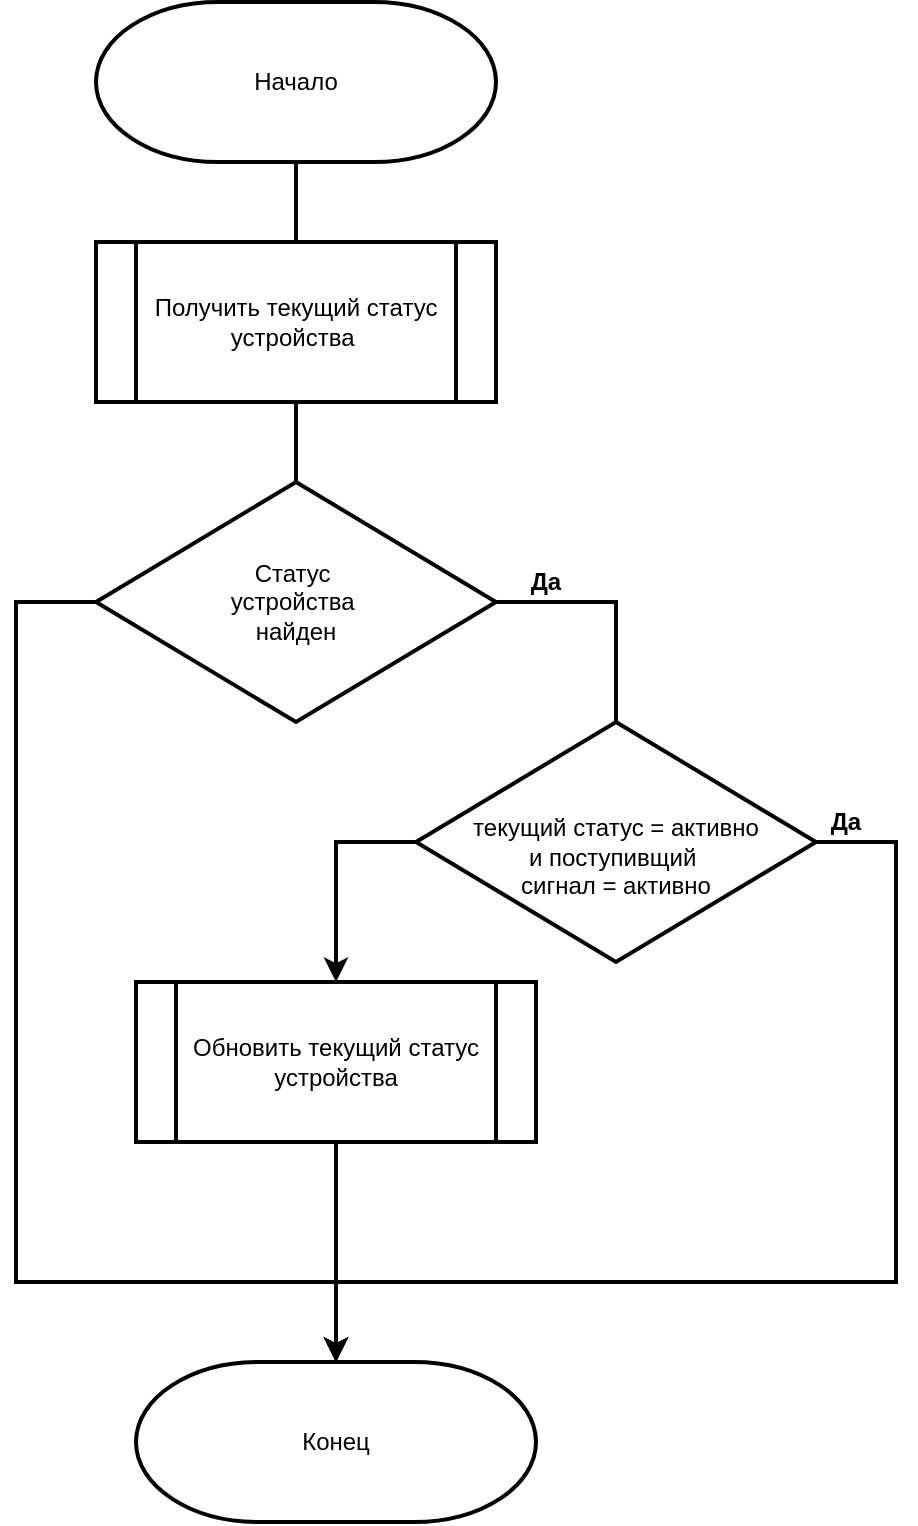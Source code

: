 <mxfile version="24.7.7">
  <diagram name="Страница — 1" id="s-ZJDxfMnJXYoUtvhI8z">
    <mxGraphModel dx="1122" dy="761" grid="1" gridSize="10" guides="1" tooltips="1" connect="1" arrows="1" fold="1" page="1" pageScale="1" pageWidth="827" pageHeight="1169" math="0" shadow="0">
      <root>
        <mxCell id="0" />
        <mxCell id="1" parent="0" />
        <mxCell id="3ae-N-7YaE51V6dqeBcd-1" value="Начало" style="strokeWidth=2;html=1;shape=mxgraph.flowchart.terminator;whiteSpace=wrap;" vertex="1" parent="1">
          <mxGeometry x="280" y="40" width="200" height="80" as="geometry" />
        </mxCell>
        <mxCell id="3ae-N-7YaE51V6dqeBcd-2" value="Получить текущий статус устройства&amp;nbsp;" style="shape=process;whiteSpace=wrap;html=1;backgroundOutline=1;strokeWidth=2;" vertex="1" parent="1">
          <mxGeometry x="280" y="160" width="200" height="80" as="geometry" />
        </mxCell>
        <mxCell id="3ae-N-7YaE51V6dqeBcd-4" value="Статус&amp;nbsp;&lt;div&gt;устройства&amp;nbsp;&lt;/div&gt;&lt;div&gt;найден&lt;/div&gt;" style="rhombus;whiteSpace=wrap;html=1;strokeWidth=2;" vertex="1" parent="1">
          <mxGeometry x="280" y="280" width="200" height="120" as="geometry" />
        </mxCell>
        <mxCell id="3ae-N-7YaE51V6dqeBcd-5" value="&lt;div&gt;&lt;br&gt;&lt;/div&gt;текущий статус = активно&lt;div&gt;и поступивщий&amp;nbsp;&lt;/div&gt;&lt;div&gt;сигнал = активно&lt;/div&gt;" style="rhombus;whiteSpace=wrap;html=1;strokeWidth=2;" vertex="1" parent="1">
          <mxGeometry x="440" y="400" width="200" height="120" as="geometry" />
        </mxCell>
        <mxCell id="3ae-N-7YaE51V6dqeBcd-6" value="Обновить текущий статус устройства" style="shape=process;whiteSpace=wrap;html=1;backgroundOutline=1;strokeWidth=2;" vertex="1" parent="1">
          <mxGeometry x="300" y="530" width="200" height="80" as="geometry" />
        </mxCell>
        <mxCell id="3ae-N-7YaE51V6dqeBcd-7" value="Конец" style="strokeWidth=2;html=1;shape=mxgraph.flowchart.terminator;whiteSpace=wrap;" vertex="1" parent="1">
          <mxGeometry x="300" y="720" width="200" height="80" as="geometry" />
        </mxCell>
        <mxCell id="3ae-N-7YaE51V6dqeBcd-8" value="" style="endArrow=none;html=1;rounded=0;entryX=0.5;entryY=1;entryDx=0;entryDy=0;entryPerimeter=0;endFill=0;startArrow=none;startFill=0;strokeWidth=2;" edge="1" parent="1" target="3ae-N-7YaE51V6dqeBcd-1">
          <mxGeometry width="50" height="50" relative="1" as="geometry">
            <mxPoint x="380" y="160" as="sourcePoint" />
            <mxPoint x="470" y="270" as="targetPoint" />
          </mxGeometry>
        </mxCell>
        <mxCell id="3ae-N-7YaE51V6dqeBcd-9" value="" style="endArrow=none;html=1;rounded=0;entryX=0.5;entryY=1;entryDx=0;entryDy=0;endFill=0;startArrow=none;startFill=0;strokeWidth=2;exitX=0.5;exitY=0;exitDx=0;exitDy=0;" edge="1" parent="1" source="3ae-N-7YaE51V6dqeBcd-4" target="3ae-N-7YaE51V6dqeBcd-2">
          <mxGeometry width="50" height="50" relative="1" as="geometry">
            <mxPoint x="390" y="170" as="sourcePoint" />
            <mxPoint x="390" y="130" as="targetPoint" />
          </mxGeometry>
        </mxCell>
        <mxCell id="3ae-N-7YaE51V6dqeBcd-10" value="" style="endArrow=none;html=1;rounded=0;entryX=0.5;entryY=0;entryDx=0;entryDy=0;endFill=0;startArrow=none;startFill=0;strokeWidth=2;exitX=1;exitY=0.5;exitDx=0;exitDy=0;" edge="1" parent="1" source="3ae-N-7YaE51V6dqeBcd-4" target="3ae-N-7YaE51V6dqeBcd-5">
          <mxGeometry width="50" height="50" relative="1" as="geometry">
            <mxPoint x="390" y="290" as="sourcePoint" />
            <mxPoint x="390" y="250" as="targetPoint" />
            <Array as="points">
              <mxPoint x="540" y="340" />
            </Array>
          </mxGeometry>
        </mxCell>
        <mxCell id="3ae-N-7YaE51V6dqeBcd-14" value="" style="endArrow=classic;html=1;rounded=0;exitX=0;exitY=0.5;exitDx=0;exitDy=0;entryX=0.5;entryY=0;entryDx=0;entryDy=0;entryPerimeter=0;strokeWidth=2;" edge="1" parent="1" source="3ae-N-7YaE51V6dqeBcd-4" target="3ae-N-7YaE51V6dqeBcd-7">
          <mxGeometry width="50" height="50" relative="1" as="geometry">
            <mxPoint x="270" y="340" as="sourcePoint" />
            <mxPoint x="440" y="460" as="targetPoint" />
            <Array as="points">
              <mxPoint x="240" y="340" />
              <mxPoint x="240" y="680" />
              <mxPoint x="400" y="680" />
            </Array>
          </mxGeometry>
        </mxCell>
        <mxCell id="3ae-N-7YaE51V6dqeBcd-15" value="Да" style="text;html=1;align=center;verticalAlign=middle;whiteSpace=wrap;rounded=0;strokeWidth=1;fontStyle=1" vertex="1" parent="1">
          <mxGeometry x="470" y="310" width="70" height="40" as="geometry" />
        </mxCell>
        <mxCell id="3ae-N-7YaE51V6dqeBcd-16" value="Да" style="text;html=1;align=center;verticalAlign=middle;whiteSpace=wrap;rounded=0;strokeWidth=1;fontStyle=1" vertex="1" parent="1">
          <mxGeometry x="620" y="430" width="70" height="40" as="geometry" />
        </mxCell>
        <mxCell id="3ae-N-7YaE51V6dqeBcd-18" value="" style="endArrow=classic;html=1;rounded=0;entryX=0.5;entryY=0;entryDx=0;entryDy=0;exitX=0;exitY=0.5;exitDx=0;exitDy=0;strokeWidth=2;" edge="1" parent="1" source="3ae-N-7YaE51V6dqeBcd-5" target="3ae-N-7YaE51V6dqeBcd-6">
          <mxGeometry width="50" height="50" relative="1" as="geometry">
            <mxPoint x="210" y="410" as="sourcePoint" />
            <mxPoint x="150" y="670" as="targetPoint" />
            <Array as="points">
              <mxPoint x="400" y="460" />
              <mxPoint x="400" y="530" />
            </Array>
          </mxGeometry>
        </mxCell>
        <mxCell id="3ae-N-7YaE51V6dqeBcd-21" value="" style="endArrow=classic;html=1;rounded=0;entryX=0.5;entryY=0;entryDx=0;entryDy=0;entryPerimeter=0;exitX=1;exitY=0.5;exitDx=0;exitDy=0;fontStyle=1;strokeWidth=2;" edge="1" parent="1" source="3ae-N-7YaE51V6dqeBcd-5" target="3ae-N-7YaE51V6dqeBcd-7">
          <mxGeometry width="50" height="50" relative="1" as="geometry">
            <mxPoint x="580" y="570" as="sourcePoint" />
            <mxPoint x="630" y="520" as="targetPoint" />
            <Array as="points">
              <mxPoint x="680" y="460" />
              <mxPoint x="680" y="680" />
              <mxPoint x="400" y="680" />
            </Array>
          </mxGeometry>
        </mxCell>
        <mxCell id="3ae-N-7YaE51V6dqeBcd-22" value="" style="endArrow=classic;html=1;rounded=0;exitX=0.5;exitY=1;exitDx=0;exitDy=0;entryX=0.5;entryY=0;entryDx=0;entryDy=0;entryPerimeter=0;strokeWidth=2;" edge="1" parent="1" source="3ae-N-7YaE51V6dqeBcd-6" target="3ae-N-7YaE51V6dqeBcd-7">
          <mxGeometry width="50" height="50" relative="1" as="geometry">
            <mxPoint x="580" y="570" as="sourcePoint" />
            <mxPoint x="630" y="520" as="targetPoint" />
          </mxGeometry>
        </mxCell>
      </root>
    </mxGraphModel>
  </diagram>
</mxfile>
